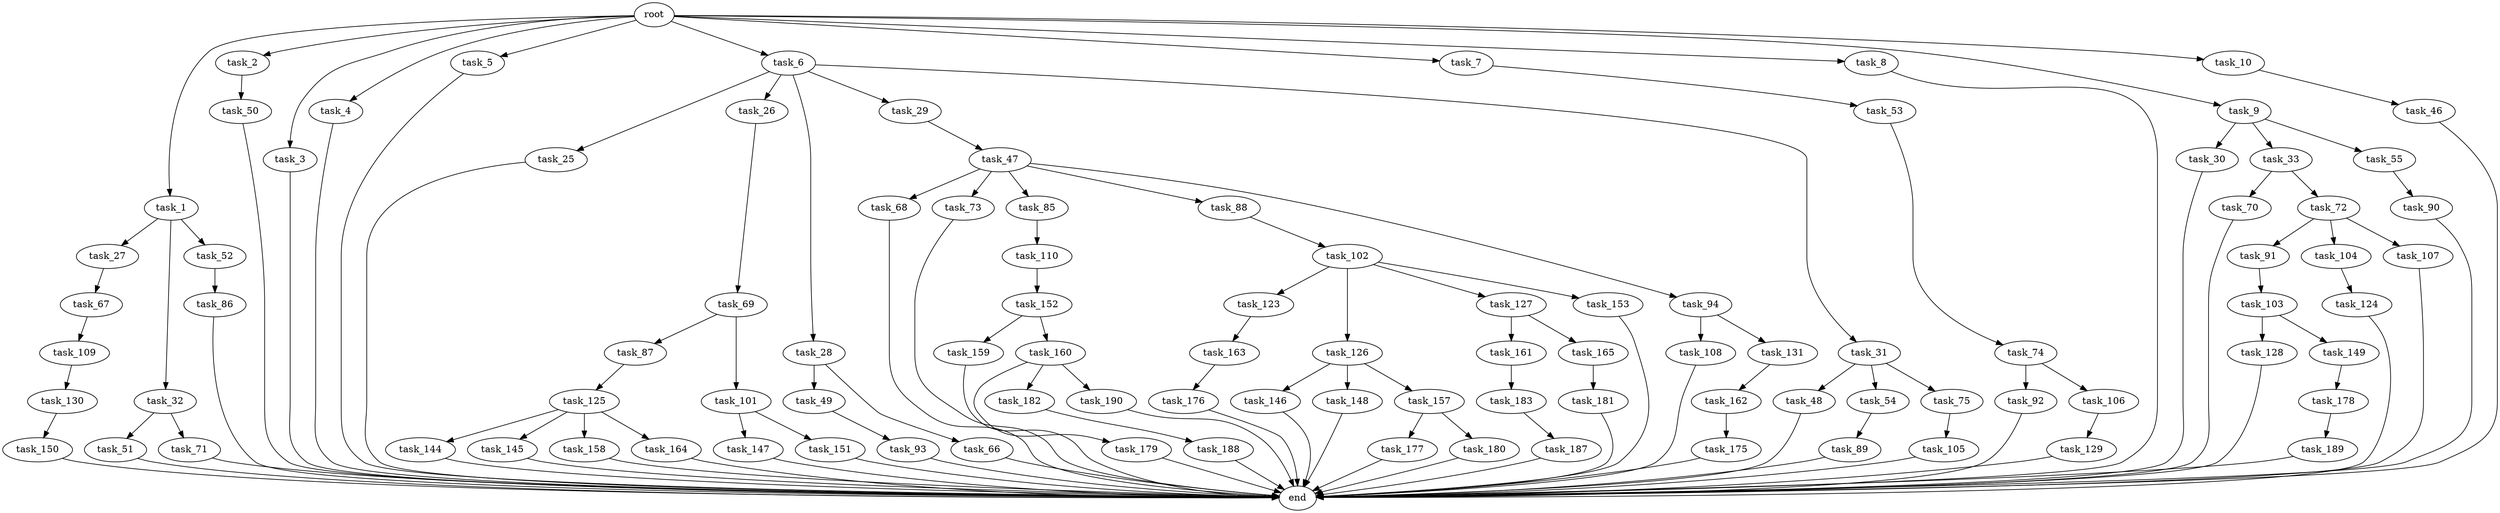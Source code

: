 digraph G {
  root [size="0.000000"];
  task_1 [size="10.240000"];
  task_2 [size="10.240000"];
  task_3 [size="10.240000"];
  task_4 [size="10.240000"];
  task_5 [size="10.240000"];
  task_6 [size="10.240000"];
  task_7 [size="10.240000"];
  task_8 [size="10.240000"];
  task_9 [size="10.240000"];
  task_10 [size="10.240000"];
  task_25 [size="4209067950.080000"];
  task_26 [size="4209067950.080000"];
  task_27 [size="1374389534.720000"];
  task_28 [size="4209067950.080000"];
  task_29 [size="4209067950.080000"];
  task_30 [size="343597383.680000"];
  task_31 [size="4209067950.080000"];
  task_32 [size="1374389534.720000"];
  task_33 [size="343597383.680000"];
  task_46 [size="4209067950.080000"];
  task_47 [size="4209067950.080000"];
  task_48 [size="8589934592.000000"];
  task_49 [size="6957847019.520000"];
  task_50 [size="8589934592.000000"];
  task_51 [size="343597383.680000"];
  task_52 [size="1374389534.720000"];
  task_53 [size="5497558138.880000"];
  task_54 [size="8589934592.000000"];
  task_55 [size="343597383.680000"];
  task_66 [size="6957847019.520000"];
  task_67 [size="773094113.280000"];
  task_68 [size="2147483648.000000"];
  task_69 [size="8589934592.000000"];
  task_70 [size="773094113.280000"];
  task_71 [size="343597383.680000"];
  task_72 [size="773094113.280000"];
  task_73 [size="2147483648.000000"];
  task_74 [size="2147483648.000000"];
  task_75 [size="8589934592.000000"];
  task_85 [size="2147483648.000000"];
  task_86 [size="1374389534.720000"];
  task_87 [size="343597383.680000"];
  task_88 [size="2147483648.000000"];
  task_89 [size="773094113.280000"];
  task_90 [size="8589934592.000000"];
  task_91 [size="6957847019.520000"];
  task_92 [size="5497558138.880000"];
  task_93 [size="343597383.680000"];
  task_94 [size="2147483648.000000"];
  task_101 [size="343597383.680000"];
  task_102 [size="1374389534.720000"];
  task_103 [size="5497558138.880000"];
  task_104 [size="6957847019.520000"];
  task_105 [size="2147483648.000000"];
  task_106 [size="5497558138.880000"];
  task_107 [size="6957847019.520000"];
  task_108 [size="773094113.280000"];
  task_109 [size="2147483648.000000"];
  task_110 [size="2147483648.000000"];
  task_123 [size="1374389534.720000"];
  task_124 [size="5497558138.880000"];
  task_125 [size="3092376453.120000"];
  task_126 [size="1374389534.720000"];
  task_127 [size="1374389534.720000"];
  task_128 [size="6957847019.520000"];
  task_129 [size="2147483648.000000"];
  task_130 [size="773094113.280000"];
  task_131 [size="773094113.280000"];
  task_144 [size="343597383.680000"];
  task_145 [size="343597383.680000"];
  task_146 [size="6957847019.520000"];
  task_147 [size="4209067950.080000"];
  task_148 [size="6957847019.520000"];
  task_149 [size="6957847019.520000"];
  task_150 [size="343597383.680000"];
  task_151 [size="4209067950.080000"];
  task_152 [size="4209067950.080000"];
  task_153 [size="1374389534.720000"];
  task_157 [size="6957847019.520000"];
  task_158 [size="343597383.680000"];
  task_159 [size="343597383.680000"];
  task_160 [size="343597383.680000"];
  task_161 [size="343597383.680000"];
  task_162 [size="3092376453.120000"];
  task_163 [size="5497558138.880000"];
  task_164 [size="343597383.680000"];
  task_165 [size="343597383.680000"];
  task_175 [size="6957847019.520000"];
  task_176 [size="2147483648.000000"];
  task_177 [size="6957847019.520000"];
  task_178 [size="8589934592.000000"];
  task_179 [size="5497558138.880000"];
  task_180 [size="6957847019.520000"];
  task_181 [size="343597383.680000"];
  task_182 [size="5497558138.880000"];
  task_183 [size="1374389534.720000"];
  task_187 [size="343597383.680000"];
  task_188 [size="2147483648.000000"];
  task_189 [size="5497558138.880000"];
  task_190 [size="5497558138.880000"];
  end [size="0.000000"];

  root -> task_1 [size="1.000000"];
  root -> task_2 [size="1.000000"];
  root -> task_3 [size="1.000000"];
  root -> task_4 [size="1.000000"];
  root -> task_5 [size="1.000000"];
  root -> task_6 [size="1.000000"];
  root -> task_7 [size="1.000000"];
  root -> task_8 [size="1.000000"];
  root -> task_9 [size="1.000000"];
  root -> task_10 [size="1.000000"];
  task_1 -> task_27 [size="134217728.000000"];
  task_1 -> task_32 [size="134217728.000000"];
  task_1 -> task_52 [size="134217728.000000"];
  task_2 -> task_50 [size="838860800.000000"];
  task_3 -> end [size="1.000000"];
  task_4 -> end [size="1.000000"];
  task_5 -> end [size="1.000000"];
  task_6 -> task_25 [size="411041792.000000"];
  task_6 -> task_26 [size="411041792.000000"];
  task_6 -> task_28 [size="411041792.000000"];
  task_6 -> task_29 [size="411041792.000000"];
  task_6 -> task_31 [size="411041792.000000"];
  task_7 -> task_53 [size="536870912.000000"];
  task_8 -> end [size="1.000000"];
  task_9 -> task_30 [size="33554432.000000"];
  task_9 -> task_33 [size="33554432.000000"];
  task_9 -> task_55 [size="33554432.000000"];
  task_10 -> task_46 [size="411041792.000000"];
  task_25 -> end [size="1.000000"];
  task_26 -> task_69 [size="838860800.000000"];
  task_27 -> task_67 [size="75497472.000000"];
  task_28 -> task_49 [size="679477248.000000"];
  task_28 -> task_66 [size="679477248.000000"];
  task_29 -> task_47 [size="411041792.000000"];
  task_30 -> end [size="1.000000"];
  task_31 -> task_48 [size="838860800.000000"];
  task_31 -> task_54 [size="838860800.000000"];
  task_31 -> task_75 [size="838860800.000000"];
  task_32 -> task_51 [size="33554432.000000"];
  task_32 -> task_71 [size="33554432.000000"];
  task_33 -> task_70 [size="75497472.000000"];
  task_33 -> task_72 [size="75497472.000000"];
  task_46 -> end [size="1.000000"];
  task_47 -> task_68 [size="209715200.000000"];
  task_47 -> task_73 [size="209715200.000000"];
  task_47 -> task_85 [size="209715200.000000"];
  task_47 -> task_88 [size="209715200.000000"];
  task_47 -> task_94 [size="209715200.000000"];
  task_48 -> end [size="1.000000"];
  task_49 -> task_93 [size="33554432.000000"];
  task_50 -> end [size="1.000000"];
  task_51 -> end [size="1.000000"];
  task_52 -> task_86 [size="134217728.000000"];
  task_53 -> task_74 [size="209715200.000000"];
  task_54 -> task_89 [size="75497472.000000"];
  task_55 -> task_90 [size="838860800.000000"];
  task_66 -> end [size="1.000000"];
  task_67 -> task_109 [size="209715200.000000"];
  task_68 -> end [size="1.000000"];
  task_69 -> task_87 [size="33554432.000000"];
  task_69 -> task_101 [size="33554432.000000"];
  task_70 -> end [size="1.000000"];
  task_71 -> end [size="1.000000"];
  task_72 -> task_91 [size="679477248.000000"];
  task_72 -> task_104 [size="679477248.000000"];
  task_72 -> task_107 [size="679477248.000000"];
  task_73 -> end [size="1.000000"];
  task_74 -> task_92 [size="536870912.000000"];
  task_74 -> task_106 [size="536870912.000000"];
  task_75 -> task_105 [size="209715200.000000"];
  task_85 -> task_110 [size="209715200.000000"];
  task_86 -> end [size="1.000000"];
  task_87 -> task_125 [size="301989888.000000"];
  task_88 -> task_102 [size="134217728.000000"];
  task_89 -> end [size="1.000000"];
  task_90 -> end [size="1.000000"];
  task_91 -> task_103 [size="536870912.000000"];
  task_92 -> end [size="1.000000"];
  task_93 -> end [size="1.000000"];
  task_94 -> task_108 [size="75497472.000000"];
  task_94 -> task_131 [size="75497472.000000"];
  task_101 -> task_147 [size="411041792.000000"];
  task_101 -> task_151 [size="411041792.000000"];
  task_102 -> task_123 [size="134217728.000000"];
  task_102 -> task_126 [size="134217728.000000"];
  task_102 -> task_127 [size="134217728.000000"];
  task_102 -> task_153 [size="134217728.000000"];
  task_103 -> task_128 [size="679477248.000000"];
  task_103 -> task_149 [size="679477248.000000"];
  task_104 -> task_124 [size="536870912.000000"];
  task_105 -> end [size="1.000000"];
  task_106 -> task_129 [size="209715200.000000"];
  task_107 -> end [size="1.000000"];
  task_108 -> end [size="1.000000"];
  task_109 -> task_130 [size="75497472.000000"];
  task_110 -> task_152 [size="411041792.000000"];
  task_123 -> task_163 [size="536870912.000000"];
  task_124 -> end [size="1.000000"];
  task_125 -> task_144 [size="33554432.000000"];
  task_125 -> task_145 [size="33554432.000000"];
  task_125 -> task_158 [size="33554432.000000"];
  task_125 -> task_164 [size="33554432.000000"];
  task_126 -> task_146 [size="679477248.000000"];
  task_126 -> task_148 [size="679477248.000000"];
  task_126 -> task_157 [size="679477248.000000"];
  task_127 -> task_161 [size="33554432.000000"];
  task_127 -> task_165 [size="33554432.000000"];
  task_128 -> end [size="1.000000"];
  task_129 -> end [size="1.000000"];
  task_130 -> task_150 [size="33554432.000000"];
  task_131 -> task_162 [size="301989888.000000"];
  task_144 -> end [size="1.000000"];
  task_145 -> end [size="1.000000"];
  task_146 -> end [size="1.000000"];
  task_147 -> end [size="1.000000"];
  task_148 -> end [size="1.000000"];
  task_149 -> task_178 [size="838860800.000000"];
  task_150 -> end [size="1.000000"];
  task_151 -> end [size="1.000000"];
  task_152 -> task_159 [size="33554432.000000"];
  task_152 -> task_160 [size="33554432.000000"];
  task_153 -> end [size="1.000000"];
  task_157 -> task_177 [size="679477248.000000"];
  task_157 -> task_180 [size="679477248.000000"];
  task_158 -> end [size="1.000000"];
  task_159 -> end [size="1.000000"];
  task_160 -> task_179 [size="536870912.000000"];
  task_160 -> task_182 [size="536870912.000000"];
  task_160 -> task_190 [size="536870912.000000"];
  task_161 -> task_183 [size="134217728.000000"];
  task_162 -> task_175 [size="679477248.000000"];
  task_163 -> task_176 [size="209715200.000000"];
  task_164 -> end [size="1.000000"];
  task_165 -> task_181 [size="33554432.000000"];
  task_175 -> end [size="1.000000"];
  task_176 -> end [size="1.000000"];
  task_177 -> end [size="1.000000"];
  task_178 -> task_189 [size="536870912.000000"];
  task_179 -> end [size="1.000000"];
  task_180 -> end [size="1.000000"];
  task_181 -> end [size="1.000000"];
  task_182 -> task_188 [size="209715200.000000"];
  task_183 -> task_187 [size="33554432.000000"];
  task_187 -> end [size="1.000000"];
  task_188 -> end [size="1.000000"];
  task_189 -> end [size="1.000000"];
  task_190 -> end [size="1.000000"];
}

